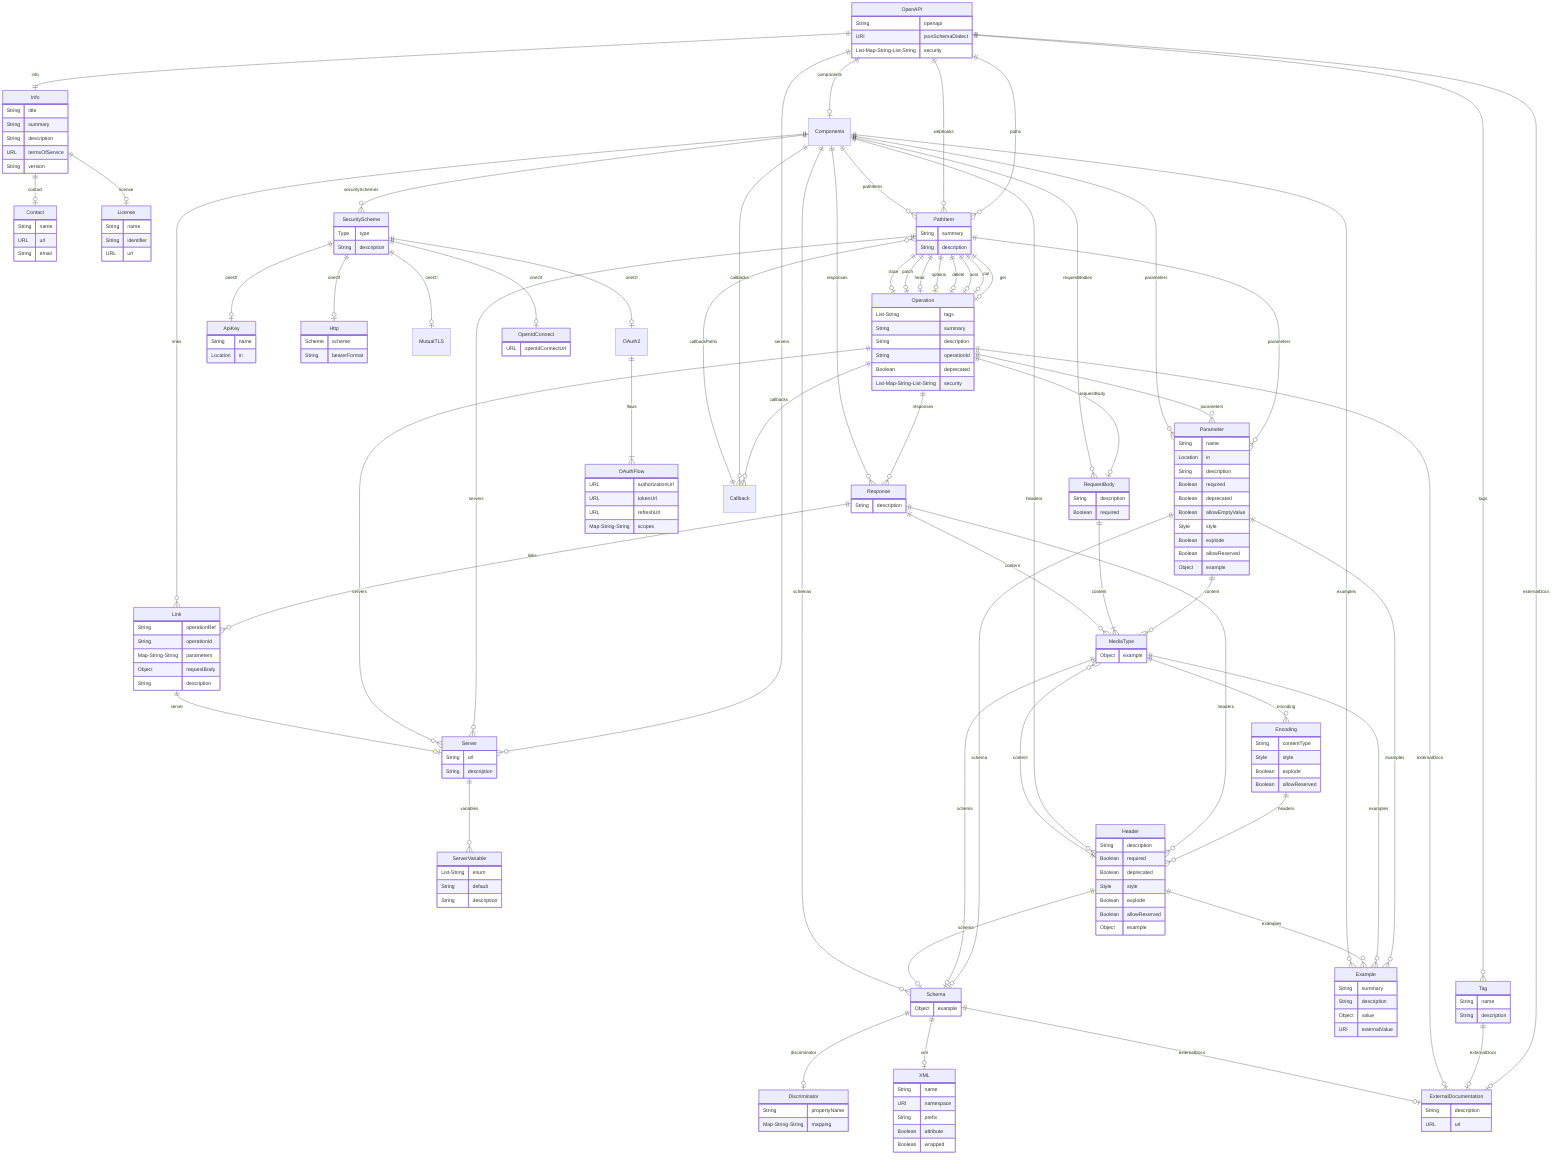 erDiagram

OpenAPI {
    String openapi
    URI jsonSchemaDialect
    List-Map-String-List-String security
}

Info {
    String title
    String summary
    String description
    URL termsOfService
    String version
}

Contact {
    String name
    URL url
    String email
}

License {
    String name
    String identifier
    URL url
}

Server {
    String url
    String description
}

ServerVariable {
    List-String enum
    String default
    String description
}

PathItem {
    String summary
    String description
}

Operation {
    List-String tags
    String summary
    String description
    String operationId
    Boolean deprecated
    List-Map-String-List-String security
}

ExternalDocumentation {
    String description
    URL url
}

Parameter {
    String name
    Location in
    String description
    Boolean required
    Boolean deprecated
    Boolean allowEmptyValue
    Style style
    Boolean explode
    Boolean allowReserved
    Object example
}

Schema {
    Object example
}

Discriminator {
    String propertyName
    Map-String-String mapping
}

XML {
    String name
    URI namespace
    String prefix
    Boolean attribute
    Boolean wrapped
}

Example {
    String summary
    String description
    Object value
    URI externalValue
}

MediaType {
    Object example
}

Encoding {
    String contentType
    Style style
    Boolean explode
    Boolean allowReserved
}

Header {
    String description
    Boolean required
    Boolean deprecated
    Style style
    Boolean explode
    Boolean allowReserved
    Object example
}

RequestBody {
    String description
    Boolean required
}

Response {
    String description
}

Link {
    String operationRef
    String operationId
    Map-String-String parameters
    Object requestBody
    String description
}

SecurityScheme {
    Type type
    String description
}

ApiKey {
    String name
    Location in
}

Http {
    Scheme scheme
    String bearerFormat
}

MutualTLS {
}

OAuth2 {
}

OAuthFlow {
    URL authorizationUrl
    URL tokenUrl
    URL refreshUrl
    Map-String-String scopes
}

OpenIdConnect {
    URL openIdConnectUrl
}

Tag {
    String name
    String description
}

OpenAPI ||--|| Info : info
OpenAPI ||--o{ Server : servers
OpenAPI ||--o{ PathItem : paths
OpenAPI ||--o{ PathItem : webhooks
OpenAPI ||--o| Components : components
OpenAPI ||--o{ Tag : tags
OpenAPI ||--o| ExternalDocumentation : externalDocs

Info ||--o| Contact : contact
Info ||--o| License : license

Server ||--o{ ServerVariable : variables

Tag ||--o| ExternalDocumentation : externalDocs

PathItem ||--o| Operation : get
PathItem ||--o| Operation : put
PathItem ||--o| Operation : post
PathItem ||--o| Operation : delete
PathItem ||--o| Operation : options
PathItem ||--o| Operation : head
PathItem ||--o| Operation : patch
PathItem ||--o| Operation : trace
PathItem ||--o{ Server : servers
PathItem ||--o{ Parameter : parameters

Operation ||--o| ExternalDocumentation : externalDocs
Operation ||--o{ Parameter : parameters
Operation ||--o| RequestBody : requestBody
Operation ||--o{ Response : responses
Operation ||--o{ Callback : callbacks
Operation ||--o{ Server : servers

Parameter ||--o| Schema: schema
Parameter ||--o{ Example : examples
Parameter ||--o{ MediaType : content

Schema ||--o| Discriminator : discriminator
Schema ||--o| XML : xml
Schema ||--o| ExternalDocumentation : externalDocs

MediaType ||--o| Schema: schema
MediaType ||--o{ Example : examples
MediaType ||--o{ Encoding : encoding

Encoding ||--o{ Header : headers

Header ||--o| Schema: schema
Header ||--o{ Example : examples
Header ||--o{ MediaType : content

RequestBody ||--|{ MediaType : content

Response ||--o{ Header : headers
Response ||--o{ MediaType : content
Response ||--o{ Link : links

Link ||--o| Server : server

Callback ||--o{ PathItem : callbackPaths

Components ||--o{ Schema : schemas
Components ||--o{ Response : responses
Components ||--o{ Parameter : parameters
Components ||--o{ Example : examples
Components ||--o{ RequestBody : requestBodies
Components ||--o{ Header : headers
Components ||--o{ SecurityScheme : securitySchemes
Components ||--o{ Link : links
Components ||--o{ Callback : callbacks
Components ||--o{ PathItem : pathItems

SecurityScheme ||--o| ApiKey : oneOf
SecurityScheme ||--o| Http : oneOf
SecurityScheme ||--o| MutualTLS : oneOf
SecurityScheme ||--o| OAuth2 : oneOf
SecurityScheme ||--o| OpenIdConnect : oneOf

OAuth2 ||--|{ OAuthFlow : flows